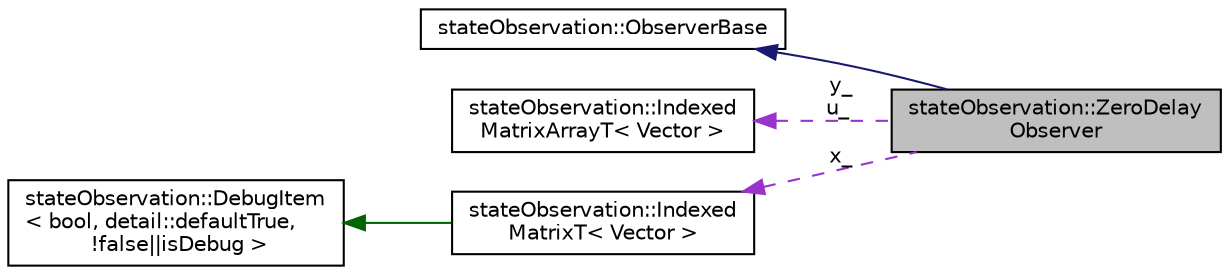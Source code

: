 digraph "stateObservation::ZeroDelayObserver"
{
 // LATEX_PDF_SIZE
  edge [fontname="Helvetica",fontsize="10",labelfontname="Helvetica",labelfontsize="10"];
  node [fontname="Helvetica",fontsize="10",shape=record];
  rankdir="LR";
  Node1 [label="stateObservation::ZeroDelay\lObserver",height=0.2,width=0.4,color="black", fillcolor="grey75", style="filled", fontcolor="black",tooltip="Defines the base class of online zero delay observers. Zero delay observers are the classical state o..."];
  Node2 -> Node1 [dir="back",color="midnightblue",fontsize="10",style="solid",fontname="Helvetica"];
  Node2 [label="stateObservation::ObserverBase",height=0.2,width=0.4,color="black", fillcolor="white", style="filled",URL="$classstateObservation_1_1ObserverBase.html",tooltip="The base class for observers. The observer is destinated to any dynamical system with a vector state ..."];
  Node3 -> Node1 [dir="back",color="darkorchid3",fontsize="10",style="dashed",label=" y_\nu_" ,fontname="Helvetica"];
  Node3 [label="stateObservation::Indexed\lMatrixArrayT\< Vector \>",height=0.2,width=0.4,color="black", fillcolor="white", style="filled",URL="$classstateObservation_1_1IndexedMatrixArrayT.html",tooltip=" "];
  Node4 -> Node1 [dir="back",color="darkorchid3",fontsize="10",style="dashed",label=" x_" ,fontname="Helvetica"];
  Node4 [label="stateObservation::Indexed\lMatrixT\< Vector \>",height=0.2,width=0.4,color="black", fillcolor="white", style="filled",URL="$classstateObservation_1_1IndexedMatrixT.html",tooltip=" "];
  Node5 -> Node4 [dir="back",color="darkgreen",fontsize="10",style="solid",fontname="Helvetica"];
  Node5 [label="stateObservation::DebugItem\l\< bool, detail::defaultTrue,\l !false\|\|isDebug \>",height=0.2,width=0.4,color="black", fillcolor="white", style="filled",URL="$classstateObservation_1_1DebugItem.html",tooltip=" "];
}
